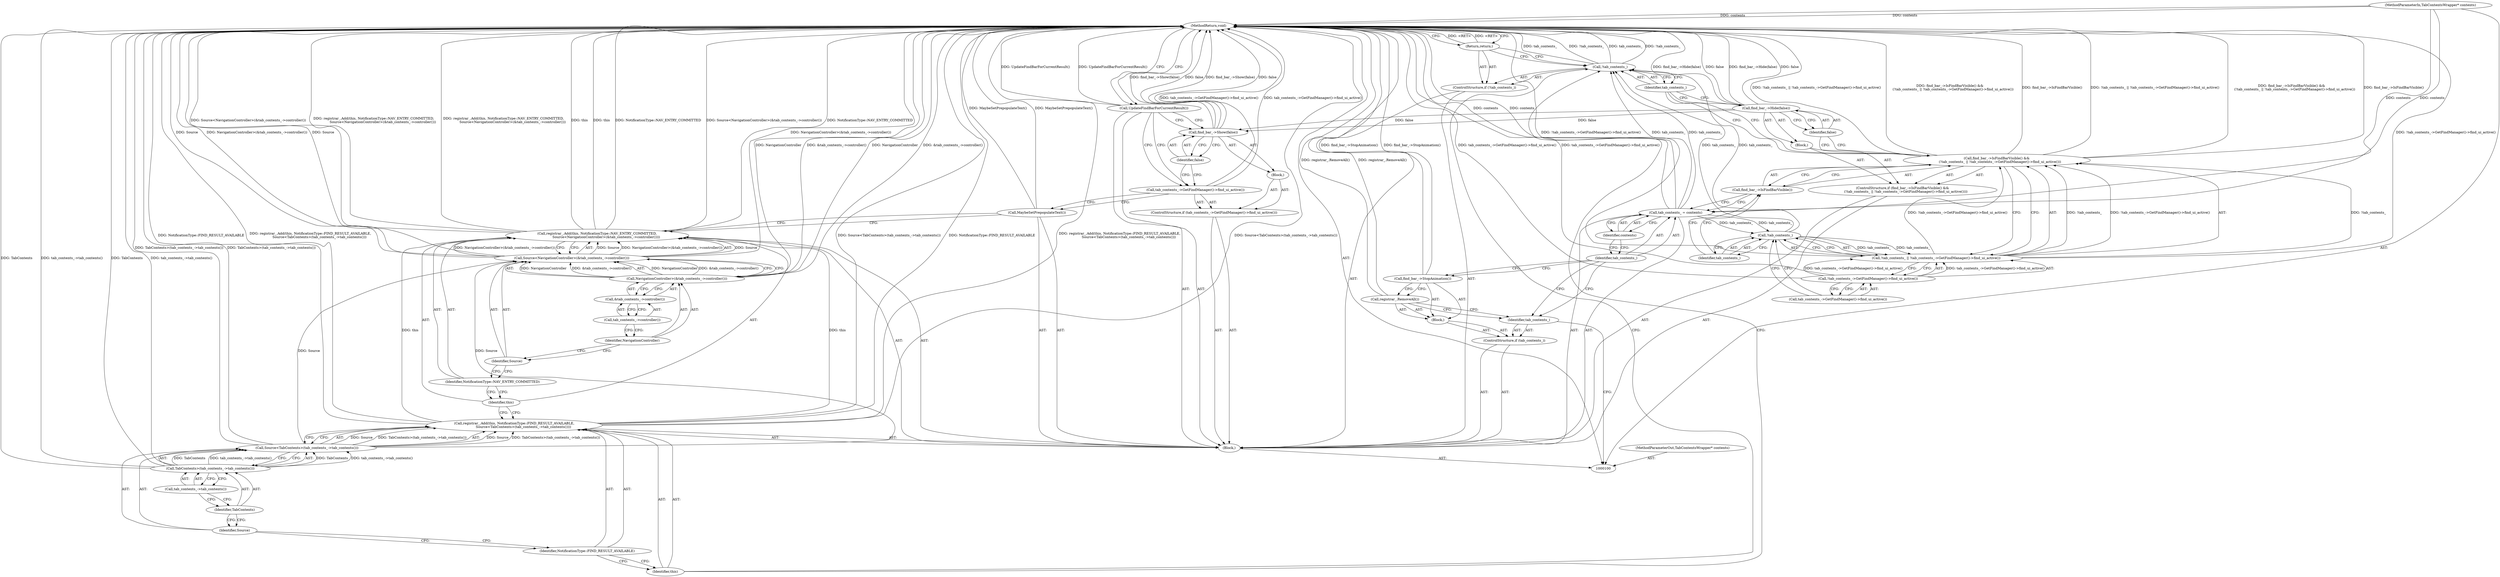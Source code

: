 digraph "1_Chrome_c90c6ca59378d7e86d1a2f28fe96bada35df1508_1" {
"1000150" [label="(MethodReturn,void)"];
"1000101" [label="(MethodParameterIn,TabContentsWrapper* contents)"];
"1000226" [label="(MethodParameterOut,TabContentsWrapper* contents)"];
"1000102" [label="(Block,)"];
"1000117" [label="(Call,!tab_contents_->GetFindManager()->find_ui_active())"];
"1000118" [label="(Call,tab_contents_->GetFindManager()->find_ui_active())"];
"1000114" [label="(Call,!tab_contents_ || !tab_contents_->GetFindManager()->find_ui_active())"];
"1000115" [label="(Call,!tab_contents_)"];
"1000119" [label="(Block,)"];
"1000116" [label="(Identifier,tab_contents_)"];
"1000121" [label="(Identifier,false)"];
"1000120" [label="(Call,find_bar_->Hide(false))"];
"1000122" [label="(ControlStructure,if (!tab_contents_))"];
"1000123" [label="(Call,!tab_contents_)"];
"1000124" [label="(Identifier,tab_contents_)"];
"1000125" [label="(Return,return;)"];
"1000127" [label="(Identifier,this)"];
"1000126" [label="(Call,registrar_.Add(this, NotificationType::FIND_RESULT_AVAILABLE,\n                 Source<TabContents>(tab_contents_->tab_contents())))"];
"1000128" [label="(Identifier,NotificationType::FIND_RESULT_AVAILABLE)"];
"1000129" [label="(Call,Source<TabContents>(tab_contents_->tab_contents()))"];
"1000130" [label="(Identifier,Source)"];
"1000131" [label="(Call,TabContents>(tab_contents_->tab_contents()))"];
"1000132" [label="(Identifier,TabContents)"];
"1000133" [label="(Call,tab_contents_->tab_contents())"];
"1000135" [label="(Identifier,this)"];
"1000134" [label="(Call,registrar_.Add(this, NotificationType::NAV_ENTRY_COMMITTED,\n                 Source<NavigationController>(&tab_contents_->controller())))"];
"1000136" [label="(Identifier,NotificationType::NAV_ENTRY_COMMITTED)"];
"1000103" [label="(ControlStructure,if (tab_contents_))"];
"1000105" [label="(Block,)"];
"1000104" [label="(Identifier,tab_contents_)"];
"1000137" [label="(Call,Source<NavigationController>(&tab_contents_->controller()))"];
"1000138" [label="(Identifier,Source)"];
"1000139" [label="(Call,NavigationController>(&tab_contents_->controller()))"];
"1000140" [label="(Identifier,NavigationController)"];
"1000141" [label="(Call,&tab_contents_->controller())"];
"1000142" [label="(Call,tab_contents_->controller())"];
"1000143" [label="(Call,MaybeSetPrepopulateText())"];
"1000144" [label="(ControlStructure,if (tab_contents_->GetFindManager()->find_ui_active()))"];
"1000146" [label="(Block,)"];
"1000145" [label="(Call,tab_contents_->GetFindManager()->find_ui_active())"];
"1000148" [label="(Identifier,false)"];
"1000147" [label="(Call,find_bar_->Show(false))"];
"1000149" [label="(Call,UpdateFindBarForCurrentResult())"];
"1000106" [label="(Call,registrar_.RemoveAll())"];
"1000107" [label="(Call,find_bar_->StopAnimation())"];
"1000110" [label="(Identifier,contents)"];
"1000108" [label="(Call,tab_contents_ = contents)"];
"1000109" [label="(Identifier,tab_contents_)"];
"1000111" [label="(ControlStructure,if (find_bar_->IsFindBarVisible() &&\n      (!tab_contents_ || !tab_contents_->GetFindManager()->find_ui_active())))"];
"1000112" [label="(Call,find_bar_->IsFindBarVisible() &&\n      (!tab_contents_ || !tab_contents_->GetFindManager()->find_ui_active()))"];
"1000113" [label="(Call,find_bar_->IsFindBarVisible())"];
"1000150" -> "1000100"  [label="AST: "];
"1000150" -> "1000125"  [label="CFG: "];
"1000150" -> "1000149"  [label="CFG: "];
"1000125" -> "1000150"  [label="DDG: <RET>"];
"1000114" -> "1000150"  [label="DDG: !tab_contents_->GetFindManager()->find_ui_active()"];
"1000126" -> "1000150"  [label="DDG: registrar_.Add(this, NotificationType::FIND_RESULT_AVAILABLE,\n                 Source<TabContents>(tab_contents_->tab_contents()))"];
"1000126" -> "1000150"  [label="DDG: Source<TabContents>(tab_contents_->tab_contents())"];
"1000126" -> "1000150"  [label="DDG: NotificationType::FIND_RESULT_AVAILABLE"];
"1000107" -> "1000150"  [label="DDG: find_bar_->StopAnimation()"];
"1000112" -> "1000150"  [label="DDG: !tab_contents_ || !tab_contents_->GetFindManager()->find_ui_active()"];
"1000112" -> "1000150"  [label="DDG: find_bar_->IsFindBarVisible() &&\n      (!tab_contents_ || !tab_contents_->GetFindManager()->find_ui_active())"];
"1000112" -> "1000150"  [label="DDG: find_bar_->IsFindBarVisible()"];
"1000139" -> "1000150"  [label="DDG: NavigationController"];
"1000139" -> "1000150"  [label="DDG: &tab_contents_->controller()"];
"1000120" -> "1000150"  [label="DDG: false"];
"1000120" -> "1000150"  [label="DDG: find_bar_->Hide(false)"];
"1000117" -> "1000150"  [label="DDG: tab_contents_->GetFindManager()->find_ui_active()"];
"1000147" -> "1000150"  [label="DDG: find_bar_->Show(false)"];
"1000147" -> "1000150"  [label="DDG: false"];
"1000123" -> "1000150"  [label="DDG: !tab_contents_"];
"1000123" -> "1000150"  [label="DDG: tab_contents_"];
"1000131" -> "1000150"  [label="DDG: TabContents"];
"1000131" -> "1000150"  [label="DDG: tab_contents_->tab_contents()"];
"1000137" -> "1000150"  [label="DDG: NavigationController>(&tab_contents_->controller())"];
"1000137" -> "1000150"  [label="DDG: Source"];
"1000134" -> "1000150"  [label="DDG: registrar_.Add(this, NotificationType::NAV_ENTRY_COMMITTED,\n                 Source<NavigationController>(&tab_contents_->controller()))"];
"1000134" -> "1000150"  [label="DDG: this"];
"1000134" -> "1000150"  [label="DDG: NotificationType::NAV_ENTRY_COMMITTED"];
"1000134" -> "1000150"  [label="DDG: Source<NavigationController>(&tab_contents_->controller())"];
"1000149" -> "1000150"  [label="DDG: UpdateFindBarForCurrentResult()"];
"1000101" -> "1000150"  [label="DDG: contents"];
"1000108" -> "1000150"  [label="DDG: contents"];
"1000143" -> "1000150"  [label="DDG: MaybeSetPrepopulateText()"];
"1000145" -> "1000150"  [label="DDG: tab_contents_->GetFindManager()->find_ui_active()"];
"1000106" -> "1000150"  [label="DDG: registrar_.RemoveAll()"];
"1000129" -> "1000150"  [label="DDG: TabContents>(tab_contents_->tab_contents())"];
"1000101" -> "1000100"  [label="AST: "];
"1000101" -> "1000150"  [label="DDG: contents"];
"1000101" -> "1000108"  [label="DDG: contents"];
"1000226" -> "1000100"  [label="AST: "];
"1000102" -> "1000100"  [label="AST: "];
"1000103" -> "1000102"  [label="AST: "];
"1000108" -> "1000102"  [label="AST: "];
"1000111" -> "1000102"  [label="AST: "];
"1000122" -> "1000102"  [label="AST: "];
"1000126" -> "1000102"  [label="AST: "];
"1000134" -> "1000102"  [label="AST: "];
"1000143" -> "1000102"  [label="AST: "];
"1000144" -> "1000102"  [label="AST: "];
"1000149" -> "1000102"  [label="AST: "];
"1000117" -> "1000114"  [label="AST: "];
"1000117" -> "1000118"  [label="CFG: "];
"1000118" -> "1000117"  [label="AST: "];
"1000114" -> "1000117"  [label="CFG: "];
"1000117" -> "1000150"  [label="DDG: tab_contents_->GetFindManager()->find_ui_active()"];
"1000117" -> "1000114"  [label="DDG: tab_contents_->GetFindManager()->find_ui_active()"];
"1000118" -> "1000117"  [label="AST: "];
"1000118" -> "1000115"  [label="CFG: "];
"1000117" -> "1000118"  [label="CFG: "];
"1000114" -> "1000112"  [label="AST: "];
"1000114" -> "1000115"  [label="CFG: "];
"1000114" -> "1000117"  [label="CFG: "];
"1000115" -> "1000114"  [label="AST: "];
"1000117" -> "1000114"  [label="AST: "];
"1000112" -> "1000114"  [label="CFG: "];
"1000114" -> "1000150"  [label="DDG: !tab_contents_->GetFindManager()->find_ui_active()"];
"1000114" -> "1000112"  [label="DDG: !tab_contents_"];
"1000114" -> "1000112"  [label="DDG: !tab_contents_->GetFindManager()->find_ui_active()"];
"1000115" -> "1000114"  [label="DDG: tab_contents_"];
"1000117" -> "1000114"  [label="DDG: tab_contents_->GetFindManager()->find_ui_active()"];
"1000115" -> "1000114"  [label="AST: "];
"1000115" -> "1000116"  [label="CFG: "];
"1000116" -> "1000115"  [label="AST: "];
"1000118" -> "1000115"  [label="CFG: "];
"1000114" -> "1000115"  [label="CFG: "];
"1000115" -> "1000114"  [label="DDG: tab_contents_"];
"1000108" -> "1000115"  [label="DDG: tab_contents_"];
"1000115" -> "1000123"  [label="DDG: tab_contents_"];
"1000119" -> "1000111"  [label="AST: "];
"1000120" -> "1000119"  [label="AST: "];
"1000116" -> "1000115"  [label="AST: "];
"1000116" -> "1000113"  [label="CFG: "];
"1000115" -> "1000116"  [label="CFG: "];
"1000121" -> "1000120"  [label="AST: "];
"1000121" -> "1000112"  [label="CFG: "];
"1000120" -> "1000121"  [label="CFG: "];
"1000120" -> "1000119"  [label="AST: "];
"1000120" -> "1000121"  [label="CFG: "];
"1000121" -> "1000120"  [label="AST: "];
"1000124" -> "1000120"  [label="CFG: "];
"1000120" -> "1000150"  [label="DDG: false"];
"1000120" -> "1000150"  [label="DDG: find_bar_->Hide(false)"];
"1000120" -> "1000147"  [label="DDG: false"];
"1000122" -> "1000102"  [label="AST: "];
"1000123" -> "1000122"  [label="AST: "];
"1000125" -> "1000122"  [label="AST: "];
"1000123" -> "1000122"  [label="AST: "];
"1000123" -> "1000124"  [label="CFG: "];
"1000124" -> "1000123"  [label="AST: "];
"1000125" -> "1000123"  [label="CFG: "];
"1000127" -> "1000123"  [label="CFG: "];
"1000123" -> "1000150"  [label="DDG: !tab_contents_"];
"1000123" -> "1000150"  [label="DDG: tab_contents_"];
"1000115" -> "1000123"  [label="DDG: tab_contents_"];
"1000108" -> "1000123"  [label="DDG: tab_contents_"];
"1000124" -> "1000123"  [label="AST: "];
"1000124" -> "1000120"  [label="CFG: "];
"1000124" -> "1000112"  [label="CFG: "];
"1000123" -> "1000124"  [label="CFG: "];
"1000125" -> "1000122"  [label="AST: "];
"1000125" -> "1000123"  [label="CFG: "];
"1000150" -> "1000125"  [label="CFG: "];
"1000125" -> "1000150"  [label="DDG: <RET>"];
"1000127" -> "1000126"  [label="AST: "];
"1000127" -> "1000123"  [label="CFG: "];
"1000128" -> "1000127"  [label="CFG: "];
"1000126" -> "1000102"  [label="AST: "];
"1000126" -> "1000129"  [label="CFG: "];
"1000127" -> "1000126"  [label="AST: "];
"1000128" -> "1000126"  [label="AST: "];
"1000129" -> "1000126"  [label="AST: "];
"1000135" -> "1000126"  [label="CFG: "];
"1000126" -> "1000150"  [label="DDG: registrar_.Add(this, NotificationType::FIND_RESULT_AVAILABLE,\n                 Source<TabContents>(tab_contents_->tab_contents()))"];
"1000126" -> "1000150"  [label="DDG: Source<TabContents>(tab_contents_->tab_contents())"];
"1000126" -> "1000150"  [label="DDG: NotificationType::FIND_RESULT_AVAILABLE"];
"1000129" -> "1000126"  [label="DDG: Source"];
"1000129" -> "1000126"  [label="DDG: TabContents>(tab_contents_->tab_contents())"];
"1000126" -> "1000134"  [label="DDG: this"];
"1000128" -> "1000126"  [label="AST: "];
"1000128" -> "1000127"  [label="CFG: "];
"1000130" -> "1000128"  [label="CFG: "];
"1000129" -> "1000126"  [label="AST: "];
"1000129" -> "1000131"  [label="CFG: "];
"1000130" -> "1000129"  [label="AST: "];
"1000131" -> "1000129"  [label="AST: "];
"1000126" -> "1000129"  [label="CFG: "];
"1000129" -> "1000150"  [label="DDG: TabContents>(tab_contents_->tab_contents())"];
"1000129" -> "1000126"  [label="DDG: Source"];
"1000129" -> "1000126"  [label="DDG: TabContents>(tab_contents_->tab_contents())"];
"1000131" -> "1000129"  [label="DDG: TabContents"];
"1000131" -> "1000129"  [label="DDG: tab_contents_->tab_contents()"];
"1000129" -> "1000137"  [label="DDG: Source"];
"1000130" -> "1000129"  [label="AST: "];
"1000130" -> "1000128"  [label="CFG: "];
"1000132" -> "1000130"  [label="CFG: "];
"1000131" -> "1000129"  [label="AST: "];
"1000131" -> "1000133"  [label="CFG: "];
"1000132" -> "1000131"  [label="AST: "];
"1000133" -> "1000131"  [label="AST: "];
"1000129" -> "1000131"  [label="CFG: "];
"1000131" -> "1000150"  [label="DDG: TabContents"];
"1000131" -> "1000150"  [label="DDG: tab_contents_->tab_contents()"];
"1000131" -> "1000129"  [label="DDG: TabContents"];
"1000131" -> "1000129"  [label="DDG: tab_contents_->tab_contents()"];
"1000132" -> "1000131"  [label="AST: "];
"1000132" -> "1000130"  [label="CFG: "];
"1000133" -> "1000132"  [label="CFG: "];
"1000133" -> "1000131"  [label="AST: "];
"1000133" -> "1000132"  [label="CFG: "];
"1000131" -> "1000133"  [label="CFG: "];
"1000135" -> "1000134"  [label="AST: "];
"1000135" -> "1000126"  [label="CFG: "];
"1000136" -> "1000135"  [label="CFG: "];
"1000134" -> "1000102"  [label="AST: "];
"1000134" -> "1000137"  [label="CFG: "];
"1000135" -> "1000134"  [label="AST: "];
"1000136" -> "1000134"  [label="AST: "];
"1000137" -> "1000134"  [label="AST: "];
"1000143" -> "1000134"  [label="CFG: "];
"1000134" -> "1000150"  [label="DDG: registrar_.Add(this, NotificationType::NAV_ENTRY_COMMITTED,\n                 Source<NavigationController>(&tab_contents_->controller()))"];
"1000134" -> "1000150"  [label="DDG: this"];
"1000134" -> "1000150"  [label="DDG: NotificationType::NAV_ENTRY_COMMITTED"];
"1000134" -> "1000150"  [label="DDG: Source<NavigationController>(&tab_contents_->controller())"];
"1000126" -> "1000134"  [label="DDG: this"];
"1000137" -> "1000134"  [label="DDG: Source"];
"1000137" -> "1000134"  [label="DDG: NavigationController>(&tab_contents_->controller())"];
"1000136" -> "1000134"  [label="AST: "];
"1000136" -> "1000135"  [label="CFG: "];
"1000138" -> "1000136"  [label="CFG: "];
"1000103" -> "1000102"  [label="AST: "];
"1000104" -> "1000103"  [label="AST: "];
"1000105" -> "1000103"  [label="AST: "];
"1000105" -> "1000103"  [label="AST: "];
"1000106" -> "1000105"  [label="AST: "];
"1000107" -> "1000105"  [label="AST: "];
"1000104" -> "1000103"  [label="AST: "];
"1000104" -> "1000100"  [label="CFG: "];
"1000106" -> "1000104"  [label="CFG: "];
"1000109" -> "1000104"  [label="CFG: "];
"1000137" -> "1000134"  [label="AST: "];
"1000137" -> "1000139"  [label="CFG: "];
"1000138" -> "1000137"  [label="AST: "];
"1000139" -> "1000137"  [label="AST: "];
"1000134" -> "1000137"  [label="CFG: "];
"1000137" -> "1000150"  [label="DDG: NavigationController>(&tab_contents_->controller())"];
"1000137" -> "1000150"  [label="DDG: Source"];
"1000137" -> "1000134"  [label="DDG: Source"];
"1000137" -> "1000134"  [label="DDG: NavigationController>(&tab_contents_->controller())"];
"1000129" -> "1000137"  [label="DDG: Source"];
"1000139" -> "1000137"  [label="DDG: NavigationController"];
"1000139" -> "1000137"  [label="DDG: &tab_contents_->controller()"];
"1000138" -> "1000137"  [label="AST: "];
"1000138" -> "1000136"  [label="CFG: "];
"1000140" -> "1000138"  [label="CFG: "];
"1000139" -> "1000137"  [label="AST: "];
"1000139" -> "1000141"  [label="CFG: "];
"1000140" -> "1000139"  [label="AST: "];
"1000141" -> "1000139"  [label="AST: "];
"1000137" -> "1000139"  [label="CFG: "];
"1000139" -> "1000150"  [label="DDG: NavigationController"];
"1000139" -> "1000150"  [label="DDG: &tab_contents_->controller()"];
"1000139" -> "1000137"  [label="DDG: NavigationController"];
"1000139" -> "1000137"  [label="DDG: &tab_contents_->controller()"];
"1000140" -> "1000139"  [label="AST: "];
"1000140" -> "1000138"  [label="CFG: "];
"1000142" -> "1000140"  [label="CFG: "];
"1000141" -> "1000139"  [label="AST: "];
"1000141" -> "1000142"  [label="CFG: "];
"1000142" -> "1000141"  [label="AST: "];
"1000139" -> "1000141"  [label="CFG: "];
"1000142" -> "1000141"  [label="AST: "];
"1000142" -> "1000140"  [label="CFG: "];
"1000141" -> "1000142"  [label="CFG: "];
"1000143" -> "1000102"  [label="AST: "];
"1000143" -> "1000134"  [label="CFG: "];
"1000145" -> "1000143"  [label="CFG: "];
"1000143" -> "1000150"  [label="DDG: MaybeSetPrepopulateText()"];
"1000144" -> "1000102"  [label="AST: "];
"1000145" -> "1000144"  [label="AST: "];
"1000146" -> "1000144"  [label="AST: "];
"1000146" -> "1000144"  [label="AST: "];
"1000147" -> "1000146"  [label="AST: "];
"1000145" -> "1000144"  [label="AST: "];
"1000145" -> "1000143"  [label="CFG: "];
"1000148" -> "1000145"  [label="CFG: "];
"1000149" -> "1000145"  [label="CFG: "];
"1000145" -> "1000150"  [label="DDG: tab_contents_->GetFindManager()->find_ui_active()"];
"1000148" -> "1000147"  [label="AST: "];
"1000148" -> "1000145"  [label="CFG: "];
"1000147" -> "1000148"  [label="CFG: "];
"1000147" -> "1000146"  [label="AST: "];
"1000147" -> "1000148"  [label="CFG: "];
"1000148" -> "1000147"  [label="AST: "];
"1000149" -> "1000147"  [label="CFG: "];
"1000147" -> "1000150"  [label="DDG: find_bar_->Show(false)"];
"1000147" -> "1000150"  [label="DDG: false"];
"1000120" -> "1000147"  [label="DDG: false"];
"1000149" -> "1000102"  [label="AST: "];
"1000149" -> "1000147"  [label="CFG: "];
"1000149" -> "1000145"  [label="CFG: "];
"1000150" -> "1000149"  [label="CFG: "];
"1000149" -> "1000150"  [label="DDG: UpdateFindBarForCurrentResult()"];
"1000106" -> "1000105"  [label="AST: "];
"1000106" -> "1000104"  [label="CFG: "];
"1000107" -> "1000106"  [label="CFG: "];
"1000106" -> "1000150"  [label="DDG: registrar_.RemoveAll()"];
"1000107" -> "1000105"  [label="AST: "];
"1000107" -> "1000106"  [label="CFG: "];
"1000109" -> "1000107"  [label="CFG: "];
"1000107" -> "1000150"  [label="DDG: find_bar_->StopAnimation()"];
"1000110" -> "1000108"  [label="AST: "];
"1000110" -> "1000109"  [label="CFG: "];
"1000108" -> "1000110"  [label="CFG: "];
"1000108" -> "1000102"  [label="AST: "];
"1000108" -> "1000110"  [label="CFG: "];
"1000109" -> "1000108"  [label="AST: "];
"1000110" -> "1000108"  [label="AST: "];
"1000113" -> "1000108"  [label="CFG: "];
"1000108" -> "1000150"  [label="DDG: contents"];
"1000101" -> "1000108"  [label="DDG: contents"];
"1000108" -> "1000115"  [label="DDG: tab_contents_"];
"1000108" -> "1000123"  [label="DDG: tab_contents_"];
"1000109" -> "1000108"  [label="AST: "];
"1000109" -> "1000107"  [label="CFG: "];
"1000109" -> "1000104"  [label="CFG: "];
"1000110" -> "1000109"  [label="CFG: "];
"1000111" -> "1000102"  [label="AST: "];
"1000112" -> "1000111"  [label="AST: "];
"1000119" -> "1000111"  [label="AST: "];
"1000112" -> "1000111"  [label="AST: "];
"1000112" -> "1000113"  [label="CFG: "];
"1000112" -> "1000114"  [label="CFG: "];
"1000113" -> "1000112"  [label="AST: "];
"1000114" -> "1000112"  [label="AST: "];
"1000121" -> "1000112"  [label="CFG: "];
"1000124" -> "1000112"  [label="CFG: "];
"1000112" -> "1000150"  [label="DDG: !tab_contents_ || !tab_contents_->GetFindManager()->find_ui_active()"];
"1000112" -> "1000150"  [label="DDG: find_bar_->IsFindBarVisible() &&\n      (!tab_contents_ || !tab_contents_->GetFindManager()->find_ui_active())"];
"1000112" -> "1000150"  [label="DDG: find_bar_->IsFindBarVisible()"];
"1000114" -> "1000112"  [label="DDG: !tab_contents_"];
"1000114" -> "1000112"  [label="DDG: !tab_contents_->GetFindManager()->find_ui_active()"];
"1000113" -> "1000112"  [label="AST: "];
"1000113" -> "1000108"  [label="CFG: "];
"1000116" -> "1000113"  [label="CFG: "];
"1000112" -> "1000113"  [label="CFG: "];
}
